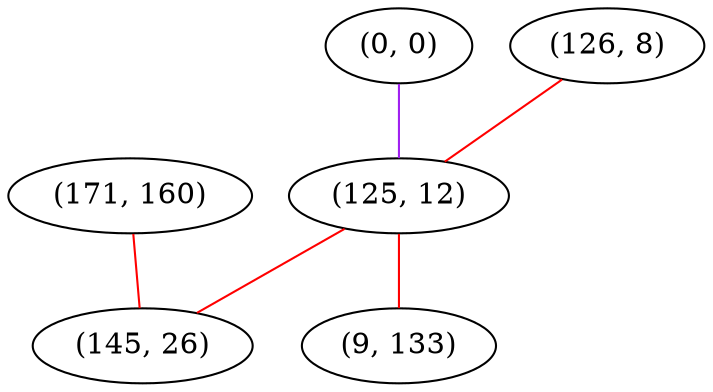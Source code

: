 graph "" {
"(0, 0)";
"(126, 8)";
"(171, 160)";
"(125, 12)";
"(145, 26)";
"(9, 133)";
"(0, 0)" -- "(125, 12)"  [color=purple, key=0, weight=4];
"(126, 8)" -- "(125, 12)"  [color=red, key=0, weight=1];
"(171, 160)" -- "(145, 26)"  [color=red, key=0, weight=1];
"(125, 12)" -- "(145, 26)"  [color=red, key=0, weight=1];
"(125, 12)" -- "(9, 133)"  [color=red, key=0, weight=1];
}
